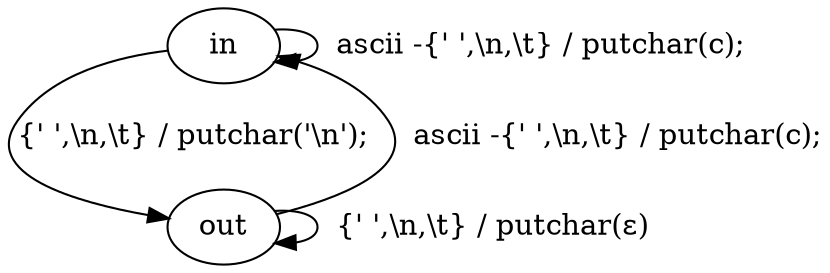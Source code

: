 digraph MaquinaDeEstado {

 in -> out [label="{' ',\\n,\\t} / putchar('\\n');  "];
 out -> in [label="  ascii -{' ',\\n,\\t} / putchar(c);"];
 in -> in [label="  ascii -{' ',\\n,\\t} / putchar(c);"];
 out -> out [label="  {' ',\\n,\\t} / putchar(&epsilon;)"];
 
}